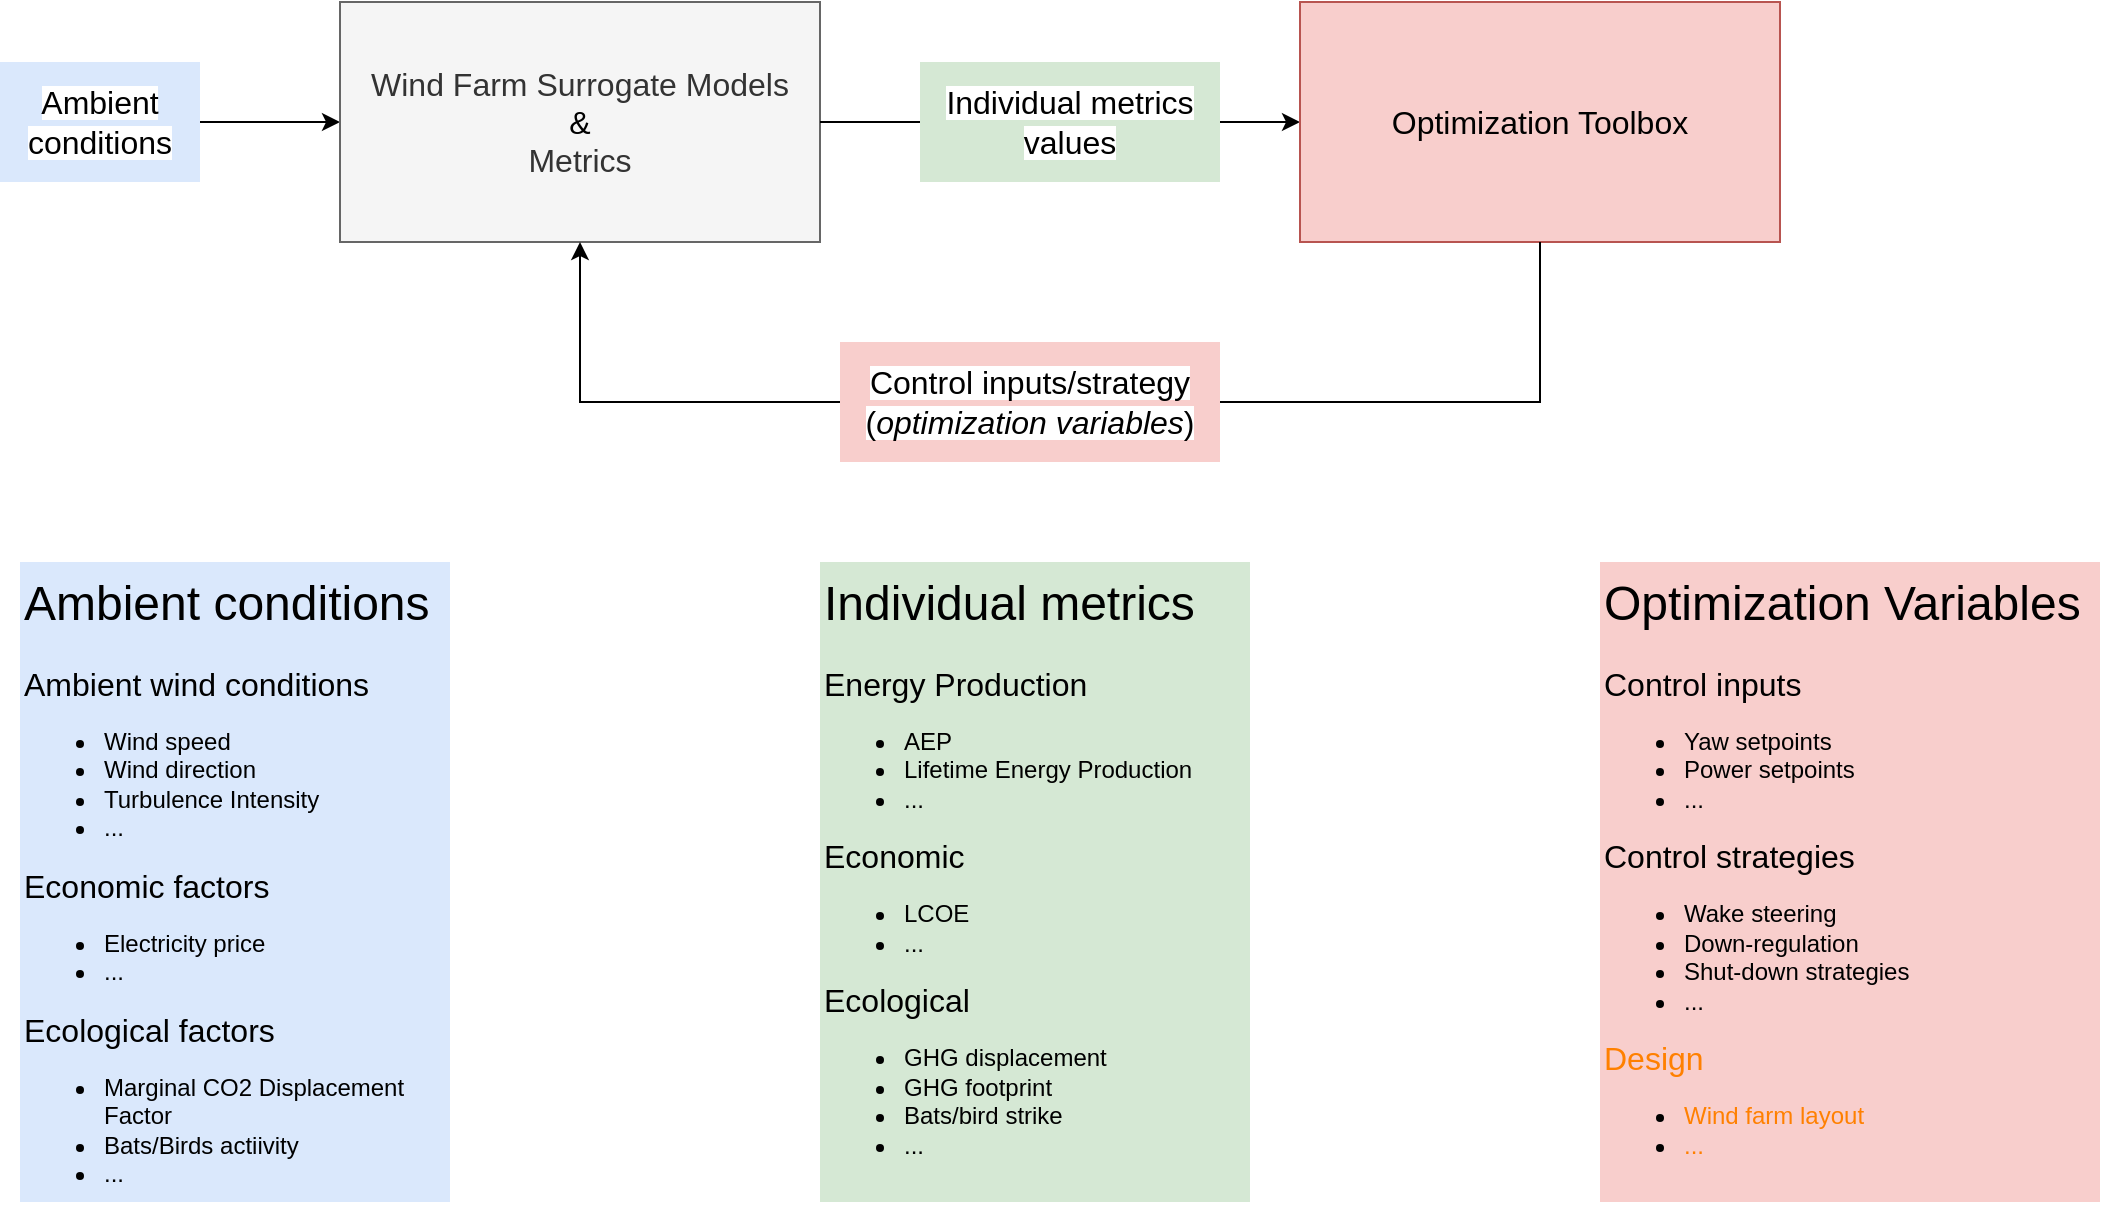<mxfile version="26.0.4" pages="4">
  <diagram name="Page-1" id="zfSvQJaZsZufqdghX2XC">
    <mxGraphModel dx="2273" dy="1405" grid="1" gridSize="10" guides="1" tooltips="1" connect="1" arrows="1" fold="1" page="1" pageScale="1" pageWidth="1100" pageHeight="850" math="0" shadow="0">
      <root>
        <mxCell id="0" />
        <mxCell id="1" parent="0" />
        <mxCell id="FrT6BHL49H01bfgqRIjt-3" value="" style="endArrow=classic;html=1;rounded=0;spacingLeft=10;spacing=20;" parent="1" target="FrT6BHL49H01bfgqRIjt-4" edge="1">
          <mxGeometry width="50" height="50" relative="1" as="geometry">
            <mxPoint x="120" y="140" as="sourcePoint" />
            <mxPoint x="200" y="140" as="targetPoint" />
          </mxGeometry>
        </mxCell>
        <mxCell id="FrT6BHL49H01bfgqRIjt-4" value="&lt;font style=&quot;font-size: 16px;&quot;&gt;Wind Farm Surrogate Models&lt;/font&gt;&lt;div&gt;&lt;span style=&quot;font-size: 16px; background-color: transparent; color: light-dark(rgb(0, 0, 0), rgb(255, 255, 255));&quot;&gt;&amp;amp;&lt;/span&gt;&lt;/div&gt;&lt;div&gt;&lt;div&gt;&lt;div&gt;&lt;font style=&quot;font-size: 16px;&quot;&gt;Metrics&lt;/font&gt;&lt;/div&gt;&lt;/div&gt;&lt;/div&gt;" style="rounded=0;whiteSpace=wrap;html=1;fillColor=#f5f5f5;strokeColor=#666666;fontColor=#333333;" parent="1" vertex="1">
          <mxGeometry x="200" y="80" width="240" height="120" as="geometry" />
        </mxCell>
        <mxCell id="FrT6BHL49H01bfgqRIjt-6" value="" style="endArrow=classic;html=1;rounded=0;exitX=1;exitY=0.5;exitDx=0;exitDy=0;entryX=0;entryY=0.5;entryDx=0;entryDy=0;" parent="1" source="FrT6BHL49H01bfgqRIjt-4" target="FrT6BHL49H01bfgqRIjt-8" edge="1">
          <mxGeometry width="50" height="50" relative="1" as="geometry">
            <mxPoint x="440" y="130" as="sourcePoint" />
            <mxPoint x="600" y="140" as="targetPoint" />
          </mxGeometry>
        </mxCell>
        <mxCell id="FrT6BHL49H01bfgqRIjt-8" value="Optimization Toolbox" style="rounded=0;whiteSpace=wrap;html=1;fontSize=16;fillColor=#f8cecc;strokeColor=#b85450;" parent="1" vertex="1">
          <mxGeometry x="680" y="80" width="240" height="120" as="geometry" />
        </mxCell>
        <mxCell id="FrT6BHL49H01bfgqRIjt-9" value="" style="endArrow=classic;html=1;rounded=0;entryX=0.5;entryY=1;entryDx=0;entryDy=0;exitX=0.5;exitY=1;exitDx=0;exitDy=0;" parent="1" source="FrT6BHL49H01bfgqRIjt-8" target="FrT6BHL49H01bfgqRIjt-4" edge="1">
          <mxGeometry width="50" height="50" relative="1" as="geometry">
            <mxPoint x="810" y="230" as="sourcePoint" />
            <mxPoint x="550" y="220" as="targetPoint" />
            <Array as="points">
              <mxPoint x="800" y="280" />
              <mxPoint x="320" y="280" />
            </Array>
          </mxGeometry>
        </mxCell>
        <mxCell id="gT_4JLrPsQnojmDvxY82-4" value="&lt;span style=&quot;font-size: 16px; text-wrap: nowrap; background-color: rgb(255, 255, 255);&quot;&gt;Individual metrics&lt;/span&gt;&lt;br style=&quot;font-size: 16px; text-wrap: nowrap;&quot;&gt;&lt;span style=&quot;font-size: 16px; text-wrap: nowrap; background-color: rgb(255, 255, 255);&quot;&gt;values&lt;/span&gt;" style="text;html=1;align=center;verticalAlign=middle;whiteSpace=wrap;rounded=0;fillColor=#d5e8d4;strokeColor=none;" vertex="1" parent="1">
          <mxGeometry x="490" y="110" width="150" height="60" as="geometry" />
        </mxCell>
        <mxCell id="gT_4JLrPsQnojmDvxY82-6" value="&lt;span style=&quot;font-size: 16px; text-wrap: nowrap; background-color: rgb(255, 255, 255);&quot;&gt;Ambient&lt;/span&gt;&lt;div&gt;&lt;span style=&quot;font-size: 16px; text-wrap: nowrap; background-color: rgb(255, 255, 255);&quot;&gt;conditions&lt;/span&gt;&lt;/div&gt;" style="text;html=1;align=center;verticalAlign=middle;whiteSpace=wrap;rounded=0;fillColor=#dae8fc;strokeColor=none;" vertex="1" parent="1">
          <mxGeometry x="30" y="110" width="100" height="60" as="geometry" />
        </mxCell>
        <mxCell id="gT_4JLrPsQnojmDvxY82-7" value="&lt;span style=&quot;font-size: 16px; text-wrap: nowrap; background-color: rgb(255, 255, 255);&quot;&gt;Control inputs/strategy&lt;/span&gt;&lt;div&gt;&lt;span style=&quot;font-size: 16px; text-wrap: nowrap; background-color: rgb(255, 255, 255);&quot;&gt;(&lt;i&gt;optimization variables&lt;/i&gt;)&lt;/span&gt;&lt;/div&gt;" style="text;html=1;align=center;verticalAlign=middle;whiteSpace=wrap;rounded=0;fillColor=#f8cecc;strokeColor=none;" vertex="1" parent="1">
          <mxGeometry x="450" y="250" width="190" height="60" as="geometry" />
        </mxCell>
        <mxCell id="gT_4JLrPsQnojmDvxY82-8" value="&lt;h1 style=&quot;margin-top: 0px;&quot;&gt;&lt;span style=&quot;font-weight: normal;&quot;&gt;Ambient conditions&lt;/span&gt;&lt;/h1&gt;&lt;p&gt;&lt;font style=&quot;font-size: 16px;&quot;&gt;Ambient wind&amp;nbsp;&lt;/font&gt;&lt;span style=&quot;font-size: 16px; background-color: transparent; color: light-dark(rgb(0, 0, 0), rgb(255, 255, 255));&quot;&gt;conditions&lt;/span&gt;&lt;/p&gt;&lt;p&gt;&lt;/p&gt;&lt;ul&gt;&lt;li&gt;&lt;span style=&quot;background-color: transparent; color: light-dark(rgb(0, 0, 0), rgb(255, 255, 255));&quot;&gt;&lt;font&gt;Wind speed&lt;/font&gt;&lt;/span&gt;&lt;/li&gt;&lt;li&gt;&lt;span style=&quot;background-color: transparent; color: light-dark(rgb(0, 0, 0), rgb(255, 255, 255));&quot;&gt;&lt;font&gt;Wind direction&lt;/font&gt;&lt;/span&gt;&lt;/li&gt;&lt;li&gt;&lt;span style=&quot;background-color: transparent; color: light-dark(rgb(0, 0, 0), rgb(255, 255, 255));&quot;&gt;&lt;font&gt;Turbulence Intensity&lt;/font&gt;&lt;/span&gt;&lt;/li&gt;&lt;li&gt;&lt;span style=&quot;background-color: transparent; color: light-dark(rgb(0, 0, 0), rgb(255, 255, 255));&quot;&gt;&lt;font&gt;...&lt;br&gt;&lt;/font&gt;&lt;/span&gt;&lt;/li&gt;&lt;/ul&gt;&lt;font style=&quot;font-size: 16px;&quot;&gt;Economic factors&lt;/font&gt;&lt;div&gt;&lt;ul&gt;&lt;li&gt;&lt;font&gt;Electricity price&lt;/font&gt;&lt;/li&gt;&lt;li&gt;&lt;font&gt;...&lt;/font&gt;&lt;/li&gt;&lt;/ul&gt;&lt;div&gt;&lt;font style=&quot;font-size: 16px;&quot;&gt;Ecological factors&lt;/font&gt;&lt;div&gt;&lt;ul&gt;&lt;li&gt;Marginal CO2 Displacement Factor&lt;/li&gt;&lt;li&gt;Bats/Birds actiivity&lt;/li&gt;&lt;li&gt;...&lt;/li&gt;&lt;/ul&gt;&lt;div&gt;&lt;br&gt;&lt;/div&gt;&lt;/div&gt;&lt;/div&gt;&lt;/div&gt;&lt;div&gt;&lt;br&gt;&lt;/div&gt;" style="text;html=1;whiteSpace=wrap;overflow=hidden;rounded=0;fillColor=#dae8fc;strokeColor=none;" vertex="1" parent="1">
          <mxGeometry x="40" y="360" width="215" height="320" as="geometry" />
        </mxCell>
        <mxCell id="gT_4JLrPsQnojmDvxY82-10" value="&lt;h1 style=&quot;margin-top: 0px;&quot;&gt;&lt;span style=&quot;font-weight: normal;&quot;&gt;Individual metrics&lt;/span&gt;&lt;/h1&gt;&lt;p&gt;&lt;span style=&quot;font-size: 16px;&quot;&gt;Energy Production&lt;/span&gt;&lt;/p&gt;&lt;p&gt;&lt;/p&gt;&lt;ul&gt;&lt;li&gt;&lt;span style=&quot;background-color: transparent; color: light-dark(rgb(0, 0, 0), rgb(255, 255, 255));&quot;&gt;&lt;font&gt;AEP&lt;/font&gt;&lt;/span&gt;&lt;/li&gt;&lt;li&gt;&lt;span style=&quot;background-color: transparent; color: light-dark(rgb(0, 0, 0), rgb(255, 255, 255));&quot;&gt;&lt;font&gt;Lifetime Energy Production&lt;/font&gt;&lt;/span&gt;&lt;/li&gt;&lt;li&gt;&lt;span style=&quot;background-color: transparent; color: light-dark(rgb(0, 0, 0), rgb(255, 255, 255));&quot;&gt;&lt;font&gt;...&lt;br&gt;&lt;/font&gt;&lt;/span&gt;&lt;/li&gt;&lt;/ul&gt;&lt;font style=&quot;font-size: 16px;&quot;&gt;Economic&lt;/font&gt;&lt;div&gt;&lt;ul&gt;&lt;li&gt;&lt;font&gt;LCOE&lt;/font&gt;&lt;/li&gt;&lt;li&gt;&lt;font&gt;...&lt;/font&gt;&lt;/li&gt;&lt;/ul&gt;&lt;div&gt;&lt;font style=&quot;font-size: 16px;&quot;&gt;Ecological&lt;/font&gt;&lt;div&gt;&lt;ul&gt;&lt;li&gt;&lt;span style=&quot;background-color: transparent; color: light-dark(rgb(0, 0, 0), rgb(255, 255, 255));&quot;&gt;GHG displacement&lt;/span&gt;&lt;br&gt;&lt;/li&gt;&lt;li&gt;&lt;span style=&quot;background-color: transparent; color: light-dark(rgb(0, 0, 0), rgb(255, 255, 255));&quot;&gt;GHG footprint&lt;/span&gt;&lt;/li&gt;&lt;li&gt;&lt;span style=&quot;background-color: transparent; color: light-dark(rgb(0, 0, 0), rgb(255, 255, 255));&quot;&gt;Bats/bird strike&lt;/span&gt;&lt;/li&gt;&lt;li&gt;...&lt;/li&gt;&lt;/ul&gt;&lt;div&gt;&lt;br&gt;&lt;/div&gt;&lt;/div&gt;&lt;/div&gt;&lt;/div&gt;&lt;div&gt;&lt;br&gt;&lt;/div&gt;" style="text;html=1;whiteSpace=wrap;overflow=hidden;rounded=0;fillColor=#d5e8d4;strokeColor=none;" vertex="1" parent="1">
          <mxGeometry x="440" y="360" width="215" height="320" as="geometry" />
        </mxCell>
        <mxCell id="gT_4JLrPsQnojmDvxY82-11" value="&lt;h1 style=&quot;margin-top: 0px;&quot;&gt;&lt;span style=&quot;font-weight: 400;&quot;&gt;Optimization Variables&lt;/span&gt;&lt;/h1&gt;&lt;p&gt;&lt;span style=&quot;font-size: 16px;&quot;&gt;Control inputs&lt;/span&gt;&lt;/p&gt;&lt;p&gt;&lt;/p&gt;&lt;ul&gt;&lt;li&gt;&lt;span style=&quot;background-color: transparent; color: light-dark(rgb(0, 0, 0), rgb(255, 255, 255));&quot;&gt;&lt;font&gt;Yaw setpoints&lt;/font&gt;&lt;/span&gt;&lt;/li&gt;&lt;li&gt;&lt;span style=&quot;background-color: transparent; color: light-dark(rgb(0, 0, 0), rgb(255, 255, 255));&quot;&gt;&lt;font&gt;Power setpoints&lt;/font&gt;&lt;/span&gt;&lt;/li&gt;&lt;li&gt;&lt;span style=&quot;background-color: transparent; color: light-dark(rgb(0, 0, 0), rgb(255, 255, 255));&quot;&gt;&lt;font&gt;...&lt;br&gt;&lt;/font&gt;&lt;/span&gt;&lt;/li&gt;&lt;/ul&gt;&lt;font style=&quot;font-size: 16px;&quot;&gt;Control strategies&lt;/font&gt;&lt;div&gt;&lt;ul&gt;&lt;li&gt;&lt;font&gt;Wake steering&lt;/font&gt;&lt;/li&gt;&lt;li&gt;&lt;font&gt;Down-regulation&lt;/font&gt;&lt;/li&gt;&lt;li&gt;&lt;font&gt;Shut-down strategies&lt;/font&gt;&lt;/li&gt;&lt;li&gt;&lt;font&gt;...&lt;/font&gt;&lt;/li&gt;&lt;/ul&gt;&lt;div&gt;&lt;font style=&quot;font-size: 16px; color: rgb(255, 128, 0);&quot;&gt;Design&lt;/font&gt;&lt;div&gt;&lt;ul&gt;&lt;li&gt;&lt;font style=&quot;color: rgb(255, 128, 0);&quot;&gt;Wind farm layout&lt;/font&gt;&lt;/li&gt;&lt;li&gt;&lt;font style=&quot;color: rgb(255, 128, 0);&quot;&gt;...&lt;/font&gt;&lt;/li&gt;&lt;/ul&gt;&lt;div&gt;&lt;br&gt;&lt;/div&gt;&lt;/div&gt;&lt;/div&gt;&lt;/div&gt;&lt;div&gt;&lt;br&gt;&lt;/div&gt;" style="text;html=1;whiteSpace=wrap;overflow=hidden;rounded=0;fillColor=#f8cecc;strokeColor=none;" vertex="1" parent="1">
          <mxGeometry x="830" y="360" width="250" height="320" as="geometry" />
        </mxCell>
      </root>
    </mxGraphModel>
  </diagram>
  <diagram id="dn9pyko7uiRJHrOSDT7O" name="Page-2">
    <mxGraphModel dx="1949" dy="1204" grid="1" gridSize="10" guides="1" tooltips="1" connect="1" arrows="1" fold="1" page="1" pageScale="1" pageWidth="1100" pageHeight="850" math="0" shadow="0">
      <root>
        <mxCell id="0" />
        <mxCell id="1" parent="0" />
        <mxCell id="hIf-dwHmqcnT7GMmw9Nq-1" value="" style="endArrow=classic;html=1;rounded=0;spacingLeft=10;spacing=20;" edge="1" parent="1" target="hIf-dwHmqcnT7GMmw9Nq-2">
          <mxGeometry width="50" height="50" relative="1" as="geometry">
            <mxPoint x="160" y="140" as="sourcePoint" />
            <mxPoint x="240" y="140" as="targetPoint" />
          </mxGeometry>
        </mxCell>
        <mxCell id="hIf-dwHmqcnT7GMmw9Nq-2" value="&lt;font style=&quot;font-size: 16px;&quot;&gt;Wind Farm Surrogate Models&lt;/font&gt;&lt;div&gt;&lt;span style=&quot;font-size: 16px; background-color: transparent; color: light-dark(rgb(0, 0, 0), rgb(255, 255, 255));&quot;&gt;&amp;amp;&lt;/span&gt;&lt;/div&gt;&lt;div&gt;&lt;div&gt;&lt;div&gt;&lt;font style=&quot;font-size: 16px;&quot;&gt;Metrics&lt;/font&gt;&lt;/div&gt;&lt;/div&gt;&lt;/div&gt;" style="rounded=0;whiteSpace=wrap;html=1;fillColor=#f5f5f5;strokeColor=#666666;fontColor=#333333;" vertex="1" parent="1">
          <mxGeometry x="240" y="80" width="240" height="120" as="geometry" />
        </mxCell>
        <mxCell id="hIf-dwHmqcnT7GMmw9Nq-3" value="" style="endArrow=classic;html=1;rounded=0;exitX=1;exitY=0.5;exitDx=0;exitDy=0;entryX=0;entryY=0.5;entryDx=0;entryDy=0;" edge="1" parent="1" source="hIf-dwHmqcnT7GMmw9Nq-2" target="hIf-dwHmqcnT7GMmw9Nq-4">
          <mxGeometry width="50" height="50" relative="1" as="geometry">
            <mxPoint x="480" y="130" as="sourcePoint" />
            <mxPoint x="640" y="140" as="targetPoint" />
          </mxGeometry>
        </mxCell>
        <mxCell id="hIf-dwHmqcnT7GMmw9Nq-4" value="Optimization Toolbox" style="rounded=0;whiteSpace=wrap;html=1;fontSize=16;fillColor=#ffe6cc;strokeColor=#d79b00;" vertex="1" parent="1">
          <mxGeometry x="720" y="80" width="240" height="120" as="geometry" />
        </mxCell>
        <mxCell id="hIf-dwHmqcnT7GMmw9Nq-5" value="" style="endArrow=classic;html=1;rounded=0;entryX=0.5;entryY=1;entryDx=0;entryDy=0;exitX=0.5;exitY=1;exitDx=0;exitDy=0;" edge="1" parent="1" source="hIf-dwHmqcnT7GMmw9Nq-4" target="hIf-dwHmqcnT7GMmw9Nq-2">
          <mxGeometry width="50" height="50" relative="1" as="geometry">
            <mxPoint x="850" y="230" as="sourcePoint" />
            <mxPoint x="590" y="220" as="targetPoint" />
            <Array as="points">
              <mxPoint x="840" y="280" />
              <mxPoint x="360" y="280" />
            </Array>
          </mxGeometry>
        </mxCell>
        <mxCell id="hIf-dwHmqcnT7GMmw9Nq-6" value="&lt;span style=&quot;font-size: 16px; text-wrap: nowrap; background-color: rgb(255, 255, 255);&quot;&gt;Individual metrics&lt;/span&gt;&lt;br style=&quot;font-size: 16px; text-wrap: nowrap;&quot;&gt;&lt;span style=&quot;font-size: 16px; text-wrap: nowrap; background-color: rgb(255, 255, 255);&quot;&gt;values&lt;/span&gt;" style="text;html=1;align=center;verticalAlign=middle;whiteSpace=wrap;rounded=0;fillColor=default;" vertex="1" parent="1">
          <mxGeometry x="530" y="110" width="150" height="60" as="geometry" />
        </mxCell>
        <mxCell id="hIf-dwHmqcnT7GMmw9Nq-7" value="&lt;span style=&quot;font-size: 16px; text-wrap: nowrap; background-color: rgb(255, 255, 255);&quot;&gt;Ambient&lt;/span&gt;&lt;div&gt;&lt;span style=&quot;font-size: 16px; text-wrap: nowrap; background-color: rgb(255, 255, 255);&quot;&gt;conditions&lt;/span&gt;&lt;/div&gt;" style="text;html=1;align=center;verticalAlign=middle;whiteSpace=wrap;rounded=0;" vertex="1" parent="1">
          <mxGeometry x="70" y="110" width="100" height="60" as="geometry" />
        </mxCell>
        <mxCell id="hIf-dwHmqcnT7GMmw9Nq-8" value="&lt;span style=&quot;font-size: 16px; text-wrap: nowrap; background-color: rgb(255, 255, 255);&quot;&gt;Control inputs/strategy&lt;/span&gt;&lt;div&gt;&lt;span style=&quot;font-size: 16px; text-wrap: nowrap; background-color: rgb(255, 255, 255);&quot;&gt;(&lt;i&gt;optimization variables&lt;/i&gt;)&lt;/span&gt;&lt;/div&gt;" style="text;html=1;align=center;verticalAlign=middle;whiteSpace=wrap;rounded=0;fillColor=default;" vertex="1" parent="1">
          <mxGeometry x="490" y="250" width="190" height="60" as="geometry" />
        </mxCell>
      </root>
    </mxGraphModel>
  </diagram>
  <diagram id="KbwhR1Dtl73itzy-bb1i" name="Page-3">
    <mxGraphModel dx="1364" dy="843" grid="1" gridSize="10" guides="1" tooltips="1" connect="1" arrows="1" fold="1" page="1" pageScale="1" pageWidth="1100" pageHeight="850" math="0" shadow="0">
      <root>
        <mxCell id="0" />
        <mxCell id="1" parent="0" />
        <mxCell id="SJA2-iWOG6K94MTAbat3-1" value="&lt;font style=&quot;font-size: 16px;&quot;&gt;Optimization Toolbox&lt;/font&gt;" style="rounded=0;whiteSpace=wrap;html=1;fillColor=#ffe6cc;strokeColor=#d79b00;labelPosition=center;verticalLabelPosition=middle;align=center;verticalAlign=top;horizontal=1;fillOpacity=50;" vertex="1" parent="1">
          <mxGeometry x="320" y="170" width="340" height="320" as="geometry" />
        </mxCell>
        <mxCell id="SJA2-iWOG6K94MTAbat3-3" value="Individual metric values" style="text;html=1;align=center;verticalAlign=middle;whiteSpace=wrap;rounded=0;fontSize=16;" vertex="1" parent="1">
          <mxGeometry x="150" y="235" width="110" height="30" as="geometry" />
        </mxCell>
        <mxCell id="SJA2-iWOG6K94MTAbat3-4" value="" style="endArrow=classic;html=1;rounded=0;exitX=1;exitY=0.5;exitDx=0;exitDy=0;entryX=0;entryY=0.5;entryDx=0;entryDy=0;" edge="1" parent="1" source="SJA2-iWOG6K94MTAbat3-3" target="SJA2-iWOG6K94MTAbat3-5">
          <mxGeometry width="50" height="50" relative="1" as="geometry">
            <mxPoint x="295.0" y="250" as="sourcePoint" />
            <mxPoint x="335" y="250" as="targetPoint" />
          </mxGeometry>
        </mxCell>
        <mxCell id="SJA2-iWOG6K94MTAbat3-5" value="&lt;font style=&quot;font-size: 16px;&quot;&gt;Multi-Objective&lt;/font&gt;&lt;div&gt;&lt;font style=&quot;font-size: 16px;&quot;&gt;function and constraints&lt;/font&gt;&lt;/div&gt;" style="rounded=0;whiteSpace=wrap;html=1;" vertex="1" parent="1">
          <mxGeometry x="400" y="210" width="140" height="80" as="geometry" />
        </mxCell>
        <mxCell id="SJA2-iWOG6K94MTAbat3-6" value="" style="endArrow=none;html=1;rounded=0;exitX=1;exitY=0.5;exitDx=0;exitDy=0;endFill=0;entryX=0.5;entryY=0;entryDx=0;entryDy=0;" edge="1" parent="1" source="SJA2-iWOG6K94MTAbat3-5" target="SJA2-iWOG6K94MTAbat3-7">
          <mxGeometry width="50" height="50" relative="1" as="geometry">
            <mxPoint x="215" y="360" as="sourcePoint" />
            <mxPoint x="495" y="310" as="targetPoint" />
            <Array as="points">
              <mxPoint x="600" y="250" />
            </Array>
          </mxGeometry>
        </mxCell>
        <mxCell id="SJA2-iWOG6K94MTAbat3-7" value="MO function&lt;div&gt;value&lt;/div&gt;" style="text;html=1;align=center;verticalAlign=middle;whiteSpace=wrap;rounded=0;fontSize=16;" vertex="1" parent="1">
          <mxGeometry x="530" y="315" width="140" height="30" as="geometry" />
        </mxCell>
        <mxCell id="SJA2-iWOG6K94MTAbat3-8" value="&lt;font style=&quot;font-size: 16px;&quot;&gt;MO optimization&lt;/font&gt;" style="rounded=0;whiteSpace=wrap;html=1;" vertex="1" parent="1">
          <mxGeometry x="400" y="370" width="140" height="80" as="geometry" />
        </mxCell>
        <mxCell id="SJA2-iWOG6K94MTAbat3-9" value="" style="endArrow=classic;html=1;rounded=0;entryX=1;entryY=0.5;entryDx=0;entryDy=0;exitX=0.5;exitY=1;exitDx=0;exitDy=0;" edge="1" parent="1" source="SJA2-iWOG6K94MTAbat3-7" target="SJA2-iWOG6K94MTAbat3-8">
          <mxGeometry width="50" height="50" relative="1" as="geometry">
            <mxPoint x="115" y="370" as="sourcePoint" />
            <mxPoint x="165" y="320" as="targetPoint" />
            <Array as="points">
              <mxPoint x="600" y="410" />
            </Array>
          </mxGeometry>
        </mxCell>
        <mxCell id="SJA2-iWOG6K94MTAbat3-10" value="" style="endArrow=classic;html=1;rounded=0;exitX=0;exitY=0.5;exitDx=0;exitDy=0;endFill=1;entryX=1;entryY=0.5;entryDx=0;entryDy=0;" edge="1" parent="1" source="SJA2-iWOG6K94MTAbat3-8" target="SJA2-iWOG6K94MTAbat3-11">
          <mxGeometry width="50" height="50" relative="1" as="geometry">
            <mxPoint x="335" y="410" as="sourcePoint" />
            <mxPoint x="310.0" y="410" as="targetPoint" />
          </mxGeometry>
        </mxCell>
        <mxCell id="SJA2-iWOG6K94MTAbat3-11" value="Control inputs/&lt;span style=&quot;background-color: transparent; color: light-dark(rgb(0, 0, 0), rgb(255, 255, 255));&quot;&gt;strategy&lt;/span&gt;&lt;div&gt;(&lt;i&gt;optimization var&lt;/i&gt;&lt;span style=&quot;background-color: transparent; color: light-dark(rgb(0, 0, 0), rgb(255, 255, 255));&quot;&gt;&lt;i&gt;iables&lt;/i&gt;)&lt;/span&gt;&lt;/div&gt;" style="text;html=1;align=center;verticalAlign=middle;whiteSpace=wrap;rounded=0;fontSize=16;" vertex="1" parent="1">
          <mxGeometry x="100" y="370" width="180" height="80" as="geometry" />
        </mxCell>
        <mxCell id="SJA2-iWOG6K94MTAbat3-13" value="User configuration I" style="text;html=1;align=center;verticalAlign=middle;whiteSpace=wrap;rounded=0;fontSize=16;" vertex="1" parent="1">
          <mxGeometry x="300" y="100" width="120" height="30" as="geometry" />
        </mxCell>
        <mxCell id="SJA2-iWOG6K94MTAbat3-14" value="" style="endArrow=classic;html=1;rounded=0;entryX=0;entryY=0.25;entryDx=0;entryDy=0;" edge="1" parent="1" target="SJA2-iWOG6K94MTAbat3-5">
          <mxGeometry width="50" height="50" relative="1" as="geometry">
            <mxPoint x="360" y="140" as="sourcePoint" />
            <mxPoint x="395" y="230" as="targetPoint" />
            <Array as="points">
              <mxPoint x="360" y="230" />
            </Array>
          </mxGeometry>
        </mxCell>
        <mxCell id="SJA2-iWOG6K94MTAbat3-15" value="User&lt;div&gt;configuration II&lt;/div&gt;" style="text;html=1;align=center;verticalAlign=middle;whiteSpace=wrap;rounded=0;fontSize=16;" vertex="1" parent="1">
          <mxGeometry x="525" y="510" width="150" height="50" as="geometry" />
        </mxCell>
        <mxCell id="SJA2-iWOG6K94MTAbat3-16" value="" style="endArrow=classic;html=1;rounded=0;entryX=1;entryY=0.75;entryDx=0;entryDy=0;" edge="1" parent="1" target="SJA2-iWOG6K94MTAbat3-8">
          <mxGeometry width="50" height="50" relative="1" as="geometry">
            <mxPoint x="600" y="510" as="sourcePoint" />
            <mxPoint x="540" y="430" as="targetPoint" />
            <Array as="points">
              <mxPoint x="600" y="430" />
            </Array>
          </mxGeometry>
        </mxCell>
      </root>
    </mxGraphModel>
  </diagram>
  <diagram id="DLefD0xWtitv0V7PCgxa" name="Page-4">
    <mxGraphModel dx="1705" dy="1054" grid="1" gridSize="10" guides="1" tooltips="1" connect="1" arrows="1" fold="1" page="1" pageScale="1" pageWidth="1100" pageHeight="850" math="1" shadow="0">
      <root>
        <mxCell id="0" />
        <mxCell id="1" parent="0" />
        <mxCell id="UOdadI4oT50nUuFoZE4r-4" value="&lt;font style=&quot;font-size: 20px;&quot;&gt;TWAIN WP 3&lt;/font&gt;" style="rounded=0;whiteSpace=wrap;html=1;fillColor=#f9f7ed;strokeColor=#36393d;labelPosition=center;verticalLabelPosition=middle;align=center;verticalAlign=top;horizontal=1;fillOpacity=50;" vertex="1" parent="1">
          <mxGeometry x="450" y="280" width="160" height="140" as="geometry" />
        </mxCell>
        <mxCell id="UOdadI4oT50nUuFoZE4r-5" value="&lt;font style=&quot;font-size: 20px;&quot;&gt;TWAIN WP 2&lt;/font&gt;" style="rounded=0;whiteSpace=wrap;html=1;fillColor=#f9f7ed;strokeColor=#36393d;labelPosition=center;verticalLabelPosition=middle;align=center;verticalAlign=top;horizontal=1;fillOpacity=50;" vertex="1" parent="1">
          <mxGeometry x="175" y="280" width="160" height="140" as="geometry" />
        </mxCell>
        <mxCell id="UOdadI4oT50nUuFoZE4r-6" value="Wind" style="text;html=1;align=center;verticalAlign=middle;whiteSpace=wrap;rounded=0;fontSize=16;" vertex="1" parent="1">
          <mxGeometry x="60" y="345" width="60" height="30" as="geometry" />
        </mxCell>
        <mxCell id="UOdadI4oT50nUuFoZE4r-7" value="" style="endArrow=classic;html=1;rounded=0;exitX=1;exitY=0.5;exitDx=0;exitDy=0;" edge="1" parent="1" source="UOdadI4oT50nUuFoZE4r-6" target="UOdadI4oT50nUuFoZE4r-8">
          <mxGeometry width="50" height="50" relative="1" as="geometry">
            <mxPoint x="195" y="350" as="sourcePoint" />
            <mxPoint x="195" y="370" as="targetPoint" />
          </mxGeometry>
        </mxCell>
        <mxCell id="UOdadI4oT50nUuFoZE4r-8" value="Wind farm&lt;div&gt;surrogate models&lt;/div&gt;" style="rounded=0;whiteSpace=wrap;html=1;" vertex="1" parent="1">
          <mxGeometry x="195" y="320" width="120" height="80" as="geometry" />
        </mxCell>
        <mxCell id="UOdadI4oT50nUuFoZE4r-9" value="" style="endArrow=none;html=1;rounded=0;exitX=1;exitY=0.75;exitDx=0;exitDy=0;endFill=0;entryX=0;entryY=0.5;entryDx=0;entryDy=0;" edge="1" parent="1" source="UOdadI4oT50nUuFoZE4r-8" target="UOdadI4oT50nUuFoZE4r-10">
          <mxGeometry width="50" height="50" relative="1" as="geometry">
            <mxPoint x="635" y="460" as="sourcePoint" />
            <mxPoint x="345" y="300" as="targetPoint" />
          </mxGeometry>
        </mxCell>
        <mxCell id="UOdadI4oT50nUuFoZE4r-10" value="Model outputs" style="text;html=1;align=center;verticalAlign=middle;whiteSpace=wrap;rounded=0;" vertex="1" parent="1">
          <mxGeometry x="355" y="365" width="80" height="30" as="geometry" />
        </mxCell>
        <mxCell id="UOdadI4oT50nUuFoZE4r-11" value="Metrics evaluation" style="rounded=0;whiteSpace=wrap;html=1;fontSize=16;" vertex="1" parent="1">
          <mxGeometry x="470" y="320" width="120" height="80" as="geometry" />
        </mxCell>
        <mxCell id="UOdadI4oT50nUuFoZE4r-12" value="" style="endArrow=classic;html=1;rounded=0;exitX=1;exitY=0.5;exitDx=0;exitDy=0;entryX=0;entryY=0.75;entryDx=0;entryDy=0;" edge="1" parent="1" source="UOdadI4oT50nUuFoZE4r-10" target="UOdadI4oT50nUuFoZE4r-11">
          <mxGeometry width="50" height="50" relative="1" as="geometry">
            <mxPoint x="436" y="370" as="sourcePoint" />
            <mxPoint x="680" y="410" as="targetPoint" />
          </mxGeometry>
        </mxCell>
        <mxCell id="UOdadI4oT50nUuFoZE4r-28" value="&lt;font style=&quot;font-size: 16px;&quot;&gt;Economic&lt;/font&gt;" style="text;html=1;align=center;verticalAlign=middle;whiteSpace=wrap;rounded=0;" vertex="1" parent="1">
          <mxGeometry x="50" y="130" width="80" height="30" as="geometry" />
        </mxCell>
        <mxCell id="UOdadI4oT50nUuFoZE4r-29" value="" style="endArrow=classic;html=1;rounded=0;exitX=1;exitY=0.5;exitDx=0;exitDy=0;entryX=0;entryY=0.25;entryDx=0;entryDy=0;" edge="1" parent="1" source="UOdadI4oT50nUuFoZE4r-28" target="UOdadI4oT50nUuFoZE4r-11">
          <mxGeometry width="50" height="50" relative="1" as="geometry">
            <mxPoint x="405" y="130" as="sourcePoint" />
            <mxPoint x="470" y="295" as="targetPoint" />
            <Array as="points">
              <mxPoint x="415" y="145" />
              <mxPoint x="415" y="340" />
            </Array>
          </mxGeometry>
        </mxCell>
        <mxCell id="UOdadI4oT50nUuFoZE4r-30" value="&lt;font style=&quot;font-size: 16px;&quot;&gt;Ecological&lt;/font&gt;" style="text;html=1;align=center;verticalAlign=middle;whiteSpace=wrap;rounded=0;" vertex="1" parent="1">
          <mxGeometry x="40" y="240" width="90" height="30" as="geometry" />
        </mxCell>
        <mxCell id="UOdadI4oT50nUuFoZE4r-31" value="" style="endArrow=classic;html=1;rounded=0;entryX=0;entryY=0.5;entryDx=0;entryDy=0;exitX=1;exitY=0.5;exitDx=0;exitDy=0;" edge="1" parent="1" source="UOdadI4oT50nUuFoZE4r-30" target="UOdadI4oT50nUuFoZE4r-11">
          <mxGeometry width="50" height="50" relative="1" as="geometry">
            <mxPoint x="110" y="235" as="sourcePoint" />
            <mxPoint x="440" y="375" as="targetPoint" />
            <Array as="points">
              <mxPoint x="385" y="255" />
              <mxPoint x="385" y="360" />
            </Array>
          </mxGeometry>
        </mxCell>
        <mxCell id="qCoQSYP7HP4EgO1AtEAH-1" value="Optimization Toolbox" style="rounded=0;whiteSpace=wrap;html=1;fontSize=16;fillColor=#ffe6cc;strokeColor=#d79b00;" vertex="1" parent="1">
          <mxGeometry x="790" y="290" width="200" height="140" as="geometry" />
        </mxCell>
        <mxCell id="qGXK5e7e_L4wZkXZ1VBj-1" value="" style="endArrow=classic;html=1;rounded=0;exitX=1;exitY=0.5;exitDx=0;exitDy=0;entryX=0;entryY=0.5;entryDx=0;entryDy=0;" edge="1" parent="1" source="UOdadI4oT50nUuFoZE4r-11" target="qCoQSYP7HP4EgO1AtEAH-1">
          <mxGeometry width="50" height="50" relative="1" as="geometry">
            <mxPoint x="600" y="360" as="sourcePoint" />
            <mxPoint x="840" y="360" as="targetPoint" />
          </mxGeometry>
        </mxCell>
        <mxCell id="qGXK5e7e_L4wZkXZ1VBj-2" value="" style="endArrow=classic;html=1;rounded=0;entryX=0.5;entryY=1;entryDx=0;entryDy=0;exitX=0.5;exitY=1;exitDx=0;exitDy=0;" edge="1" parent="1" source="qCoQSYP7HP4EgO1AtEAH-1" target="UOdadI4oT50nUuFoZE4r-8">
          <mxGeometry width="50" height="50" relative="1" as="geometry">
            <mxPoint x="870" y="420" as="sourcePoint" />
            <mxPoint x="390" y="420" as="targetPoint" />
            <Array as="points">
              <mxPoint x="890" y="500" />
              <mxPoint x="255" y="500" />
            </Array>
          </mxGeometry>
        </mxCell>
        <mxCell id="qGXK5e7e_L4wZkXZ1VBj-3" value="&lt;span style=&quot;font-size: 16px; text-wrap: nowrap; background-color: rgb(255, 255, 255);&quot;&gt;Individual metrics&lt;/span&gt;&lt;br style=&quot;font-size: 16px; text-wrap: nowrap;&quot;&gt;&lt;span style=&quot;font-size: 16px; text-wrap: nowrap; background-color: rgb(255, 255, 255);&quot;&gt;values&lt;/span&gt;" style="text;html=1;align=center;verticalAlign=middle;whiteSpace=wrap;rounded=0;fillColor=default;" vertex="1" parent="1">
          <mxGeometry x="620" y="330" width="150" height="60" as="geometry" />
        </mxCell>
        <mxCell id="qGXK5e7e_L4wZkXZ1VBj-4" value="&lt;span style=&quot;font-size: 16px; text-wrap: nowrap; background-color: rgb(255, 255, 255);&quot;&gt;Control inputs/strategy&lt;/span&gt;&lt;div&gt;&lt;span style=&quot;font-size: 16px; text-wrap: nowrap; background-color: rgb(255, 255, 255);&quot;&gt;(&lt;i&gt;optimization variables&lt;/i&gt;)&lt;/span&gt;&lt;/div&gt;" style="text;html=1;align=center;verticalAlign=middle;whiteSpace=wrap;rounded=0;fillColor=default;" vertex="1" parent="1">
          <mxGeometry x="470" y="470" width="190" height="60" as="geometry" />
        </mxCell>
        <mxCell id="qGXK5e7e_L4wZkXZ1VBj-5" value="&lt;font style=&quot;font-size: 16px;&quot;&gt;&lt;b&gt;Ambient&lt;/b&gt;&lt;/font&gt;&lt;div&gt;&lt;font style=&quot;font-size: 16px;&quot;&gt;&lt;b&gt;conditions&lt;/b&gt;&lt;/font&gt;&lt;/div&gt;" style="rounded=0;whiteSpace=wrap;html=1;fillColor=none;verticalAlign=top;" vertex="1" parent="1">
          <mxGeometry x="30" y="60" width="110" height="360" as="geometry" />
        </mxCell>
      </root>
    </mxGraphModel>
  </diagram>
</mxfile>
